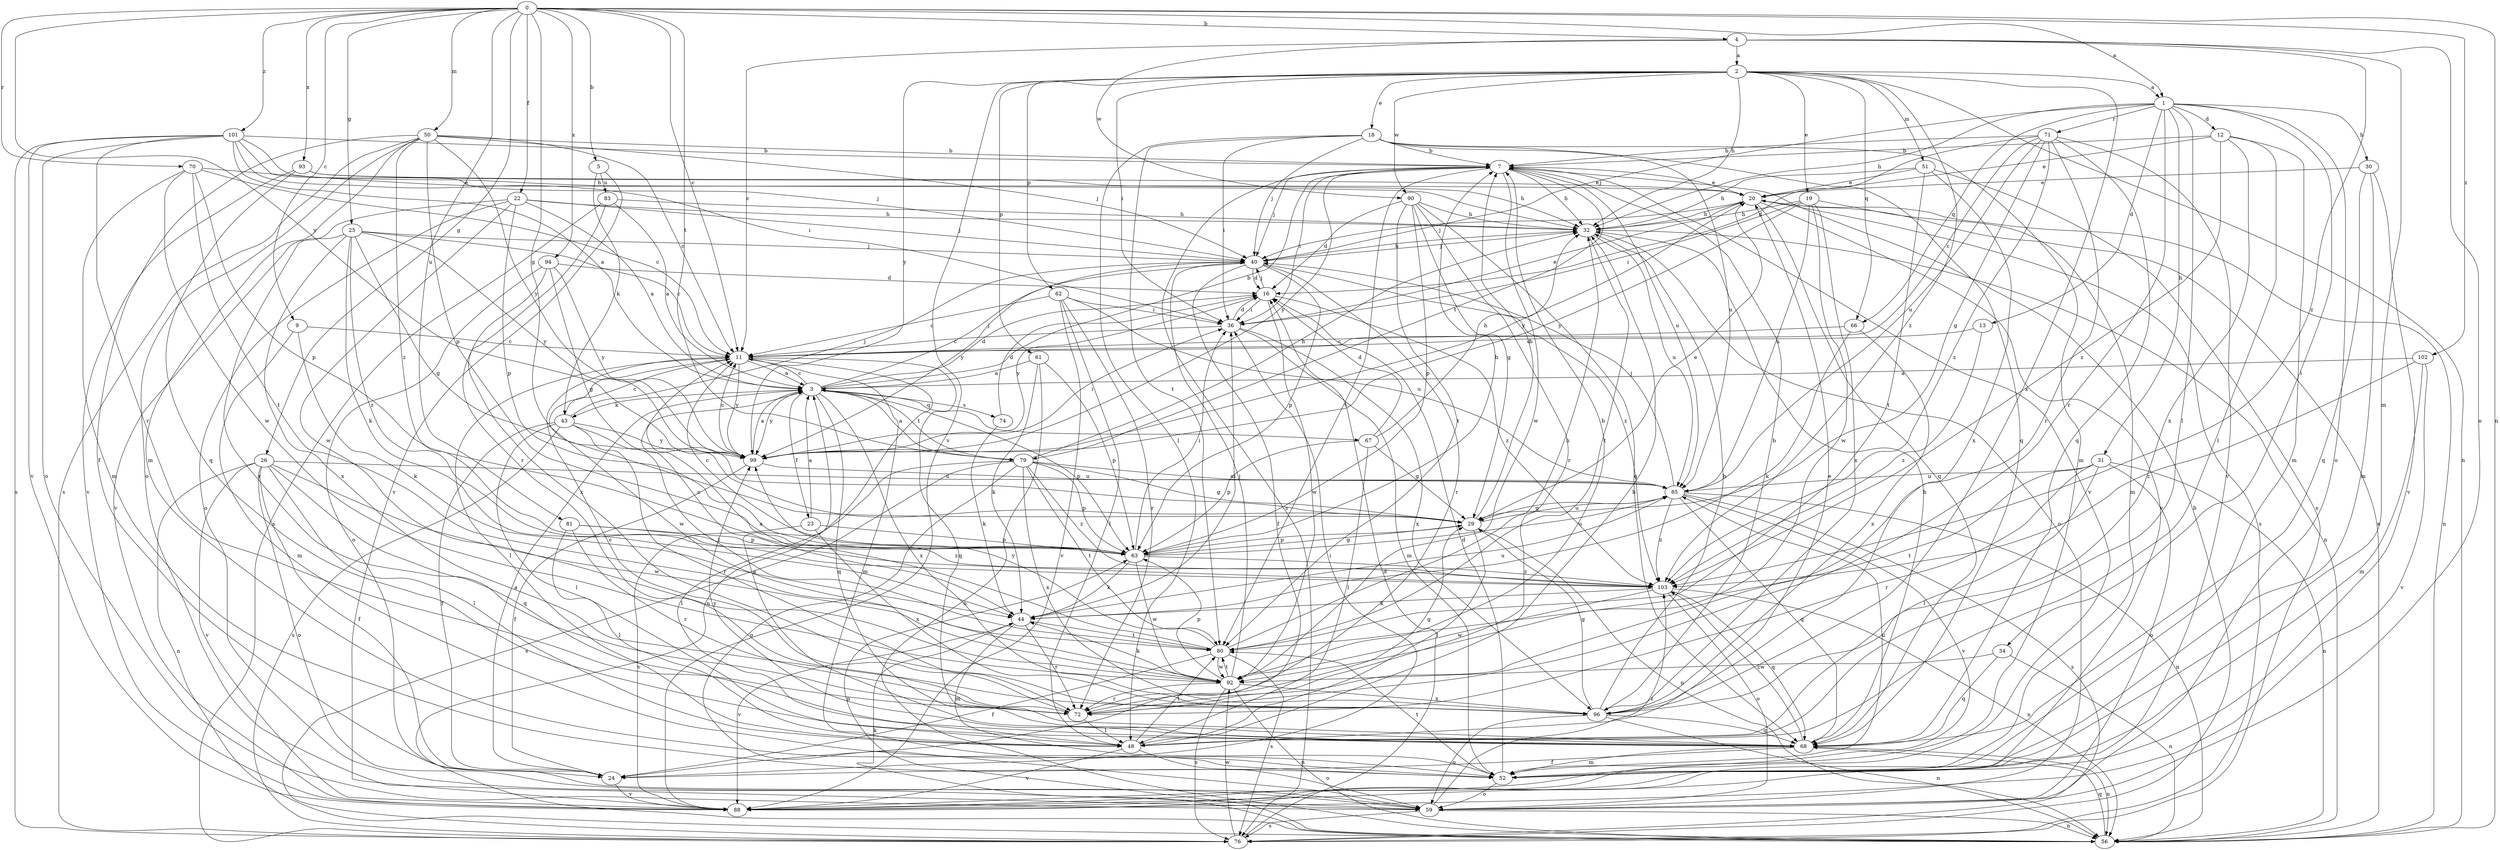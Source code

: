 strict digraph  {
0;
1;
2;
3;
4;
5;
7;
9;
11;
12;
13;
16;
18;
19;
20;
22;
23;
24;
25;
26;
29;
30;
31;
32;
34;
36;
40;
43;
44;
48;
50;
51;
52;
56;
59;
61;
62;
63;
66;
67;
68;
70;
71;
72;
74;
76;
79;
80;
81;
83;
85;
88;
90;
92;
93;
94;
96;
99;
101;
102;
103;
0 -> 1  [label=a];
0 -> 4  [label=b];
0 -> 5  [label=b];
0 -> 9  [label=c];
0 -> 11  [label=c];
0 -> 22  [label=f];
0 -> 25  [label=g];
0 -> 26  [label=g];
0 -> 29  [label=g];
0 -> 50  [label=m];
0 -> 56  [label=n];
0 -> 70  [label=r];
0 -> 79  [label=t];
0 -> 81  [label=u];
0 -> 93  [label=x];
0 -> 94  [label=x];
0 -> 99  [label=y];
0 -> 101  [label=z];
0 -> 102  [label=z];
1 -> 12  [label=d];
1 -> 13  [label=d];
1 -> 30  [label=h];
1 -> 31  [label=h];
1 -> 32  [label=h];
1 -> 34  [label=i];
1 -> 40  [label=j];
1 -> 48  [label=l];
1 -> 59  [label=o];
1 -> 66  [label=q];
1 -> 71  [label=r];
1 -> 72  [label=r];
2 -> 1  [label=a];
2 -> 18  [label=e];
2 -> 19  [label=e];
2 -> 32  [label=h];
2 -> 36  [label=i];
2 -> 51  [label=m];
2 -> 56  [label=n];
2 -> 61  [label=p];
2 -> 62  [label=p];
2 -> 66  [label=q];
2 -> 88  [label=v];
2 -> 90  [label=w];
2 -> 96  [label=x];
2 -> 99  [label=y];
2 -> 103  [label=z];
3 -> 7  [label=b];
3 -> 11  [label=c];
3 -> 16  [label=d];
3 -> 23  [label=f];
3 -> 40  [label=j];
3 -> 43  [label=k];
3 -> 63  [label=p];
3 -> 67  [label=q];
3 -> 68  [label=q];
3 -> 74  [label=s];
3 -> 79  [label=t];
3 -> 96  [label=x];
3 -> 99  [label=y];
4 -> 2  [label=a];
4 -> 11  [label=c];
4 -> 52  [label=m];
4 -> 59  [label=o];
4 -> 90  [label=w];
4 -> 103  [label=z];
5 -> 43  [label=k];
5 -> 83  [label=u];
5 -> 88  [label=v];
7 -> 20  [label=e];
7 -> 32  [label=h];
7 -> 36  [label=i];
7 -> 40  [label=j];
7 -> 76  [label=s];
7 -> 79  [label=t];
7 -> 80  [label=t];
7 -> 85  [label=u];
7 -> 88  [label=v];
7 -> 92  [label=w];
7 -> 99  [label=y];
9 -> 11  [label=c];
9 -> 44  [label=k];
9 -> 52  [label=m];
11 -> 3  [label=a];
11 -> 48  [label=l];
11 -> 52  [label=m];
11 -> 56  [label=n];
11 -> 68  [label=q];
11 -> 92  [label=w];
11 -> 99  [label=y];
12 -> 7  [label=b];
12 -> 20  [label=e];
12 -> 48  [label=l];
12 -> 52  [label=m];
12 -> 96  [label=x];
12 -> 103  [label=z];
13 -> 11  [label=c];
13 -> 103  [label=z];
16 -> 36  [label=i];
16 -> 40  [label=j];
16 -> 92  [label=w];
16 -> 99  [label=y];
16 -> 103  [label=z];
18 -> 7  [label=b];
18 -> 36  [label=i];
18 -> 40  [label=j];
18 -> 48  [label=l];
18 -> 52  [label=m];
18 -> 68  [label=q];
18 -> 80  [label=t];
18 -> 85  [label=u];
19 -> 32  [label=h];
19 -> 36  [label=i];
19 -> 52  [label=m];
19 -> 85  [label=u];
19 -> 92  [label=w];
19 -> 96  [label=x];
19 -> 99  [label=y];
20 -> 32  [label=h];
20 -> 40  [label=j];
20 -> 56  [label=n];
20 -> 68  [label=q];
20 -> 76  [label=s];
20 -> 88  [label=v];
20 -> 99  [label=y];
22 -> 3  [label=a];
22 -> 32  [label=h];
22 -> 40  [label=j];
22 -> 59  [label=o];
22 -> 63  [label=p];
22 -> 88  [label=v];
22 -> 92  [label=w];
23 -> 3  [label=a];
23 -> 63  [label=p];
23 -> 88  [label=v];
23 -> 96  [label=x];
24 -> 3  [label=a];
24 -> 36  [label=i];
24 -> 88  [label=v];
25 -> 11  [label=c];
25 -> 29  [label=g];
25 -> 40  [label=j];
25 -> 44  [label=k];
25 -> 72  [label=r];
25 -> 96  [label=x];
25 -> 99  [label=y];
25 -> 103  [label=z];
26 -> 24  [label=f];
26 -> 48  [label=l];
26 -> 56  [label=n];
26 -> 59  [label=o];
26 -> 68  [label=q];
26 -> 85  [label=u];
26 -> 88  [label=v];
26 -> 92  [label=w];
29 -> 7  [label=b];
29 -> 20  [label=e];
29 -> 48  [label=l];
29 -> 56  [label=n];
29 -> 63  [label=p];
29 -> 85  [label=u];
30 -> 20  [label=e];
30 -> 52  [label=m];
30 -> 68  [label=q];
30 -> 88  [label=v];
31 -> 48  [label=l];
31 -> 56  [label=n];
31 -> 59  [label=o];
31 -> 72  [label=r];
31 -> 80  [label=t];
31 -> 85  [label=u];
32 -> 40  [label=j];
32 -> 56  [label=n];
32 -> 59  [label=o];
32 -> 80  [label=t];
32 -> 85  [label=u];
34 -> 56  [label=n];
34 -> 68  [label=q];
34 -> 92  [label=w];
36 -> 11  [label=c];
36 -> 16  [label=d];
36 -> 20  [label=e];
36 -> 52  [label=m];
36 -> 96  [label=x];
40 -> 16  [label=d];
40 -> 24  [label=f];
40 -> 32  [label=h];
40 -> 63  [label=p];
40 -> 72  [label=r];
40 -> 99  [label=y];
40 -> 103  [label=z];
43 -> 11  [label=c];
43 -> 24  [label=f];
43 -> 40  [label=j];
43 -> 48  [label=l];
43 -> 72  [label=r];
43 -> 76  [label=s];
43 -> 80  [label=t];
43 -> 99  [label=y];
44 -> 11  [label=c];
44 -> 36  [label=i];
44 -> 52  [label=m];
44 -> 72  [label=r];
44 -> 80  [label=t];
44 -> 85  [label=u];
44 -> 88  [label=v];
48 -> 20  [label=e];
48 -> 32  [label=h];
48 -> 59  [label=o];
48 -> 80  [label=t];
48 -> 88  [label=v];
50 -> 7  [label=b];
50 -> 11  [label=c];
50 -> 24  [label=f];
50 -> 40  [label=j];
50 -> 52  [label=m];
50 -> 59  [label=o];
50 -> 63  [label=p];
50 -> 76  [label=s];
50 -> 99  [label=y];
50 -> 103  [label=z];
51 -> 20  [label=e];
51 -> 32  [label=h];
51 -> 76  [label=s];
51 -> 80  [label=t];
51 -> 96  [label=x];
52 -> 16  [label=d];
52 -> 59  [label=o];
52 -> 80  [label=t];
52 -> 85  [label=u];
56 -> 20  [label=e];
56 -> 44  [label=k];
56 -> 63  [label=p];
56 -> 68  [label=q];
59 -> 56  [label=n];
59 -> 76  [label=s];
59 -> 103  [label=z];
61 -> 3  [label=a];
61 -> 44  [label=k];
61 -> 56  [label=n];
61 -> 63  [label=p];
62 -> 11  [label=c];
62 -> 36  [label=i];
62 -> 48  [label=l];
62 -> 72  [label=r];
62 -> 85  [label=u];
62 -> 88  [label=v];
63 -> 7  [label=b];
63 -> 11  [label=c];
63 -> 29  [label=g];
63 -> 36  [label=i];
63 -> 44  [label=k];
63 -> 85  [label=u];
63 -> 92  [label=w];
63 -> 103  [label=z];
66 -> 11  [label=c];
66 -> 44  [label=k];
66 -> 96  [label=x];
67 -> 16  [label=d];
67 -> 29  [label=g];
67 -> 32  [label=h];
67 -> 48  [label=l];
67 -> 63  [label=p];
68 -> 3  [label=a];
68 -> 24  [label=f];
68 -> 32  [label=h];
68 -> 52  [label=m];
68 -> 56  [label=n];
68 -> 99  [label=y];
68 -> 103  [label=z];
70 -> 11  [label=c];
70 -> 20  [label=e];
70 -> 52  [label=m];
70 -> 63  [label=p];
70 -> 80  [label=t];
70 -> 92  [label=w];
71 -> 7  [label=b];
71 -> 11  [label=c];
71 -> 16  [label=d];
71 -> 29  [label=g];
71 -> 68  [label=q];
71 -> 72  [label=r];
71 -> 85  [label=u];
71 -> 88  [label=v];
71 -> 103  [label=z];
72 -> 11  [label=c];
72 -> 29  [label=g];
72 -> 48  [label=l];
74 -> 16  [label=d];
74 -> 44  [label=k];
76 -> 7  [label=b];
76 -> 16  [label=d];
76 -> 92  [label=w];
79 -> 3  [label=a];
79 -> 29  [label=g];
79 -> 32  [label=h];
79 -> 48  [label=l];
79 -> 59  [label=o];
79 -> 63  [label=p];
79 -> 76  [label=s];
79 -> 80  [label=t];
79 -> 85  [label=u];
79 -> 96  [label=x];
79 -> 103  [label=z];
80 -> 3  [label=a];
80 -> 24  [label=f];
80 -> 32  [label=h];
80 -> 76  [label=s];
80 -> 92  [label=w];
80 -> 99  [label=y];
81 -> 48  [label=l];
81 -> 63  [label=p];
81 -> 72  [label=r];
81 -> 103  [label=z];
83 -> 3  [label=a];
83 -> 32  [label=h];
83 -> 72  [label=r];
83 -> 76  [label=s];
85 -> 29  [label=g];
85 -> 40  [label=j];
85 -> 56  [label=n];
85 -> 68  [label=q];
85 -> 76  [label=s];
85 -> 88  [label=v];
85 -> 103  [label=z];
90 -> 16  [label=d];
90 -> 29  [label=g];
90 -> 32  [label=h];
90 -> 63  [label=p];
90 -> 68  [label=q];
90 -> 72  [label=r];
90 -> 80  [label=t];
92 -> 7  [label=b];
92 -> 40  [label=j];
92 -> 44  [label=k];
92 -> 56  [label=n];
92 -> 63  [label=p];
92 -> 72  [label=r];
92 -> 76  [label=s];
92 -> 80  [label=t];
92 -> 96  [label=x];
93 -> 20  [label=e];
93 -> 32  [label=h];
93 -> 68  [label=q];
93 -> 88  [label=v];
94 -> 16  [label=d];
94 -> 29  [label=g];
94 -> 59  [label=o];
94 -> 96  [label=x];
94 -> 99  [label=y];
96 -> 7  [label=b];
96 -> 29  [label=g];
96 -> 32  [label=h];
96 -> 56  [label=n];
96 -> 59  [label=o];
96 -> 68  [label=q];
99 -> 3  [label=a];
99 -> 11  [label=c];
99 -> 24  [label=f];
99 -> 36  [label=i];
99 -> 85  [label=u];
101 -> 3  [label=a];
101 -> 7  [label=b];
101 -> 32  [label=h];
101 -> 36  [label=i];
101 -> 40  [label=j];
101 -> 59  [label=o];
101 -> 72  [label=r];
101 -> 76  [label=s];
101 -> 88  [label=v];
102 -> 3  [label=a];
102 -> 52  [label=m];
102 -> 88  [label=v];
102 -> 103  [label=z];
103 -> 44  [label=k];
103 -> 56  [label=n];
103 -> 59  [label=o];
103 -> 68  [label=q];
103 -> 92  [label=w];
}

